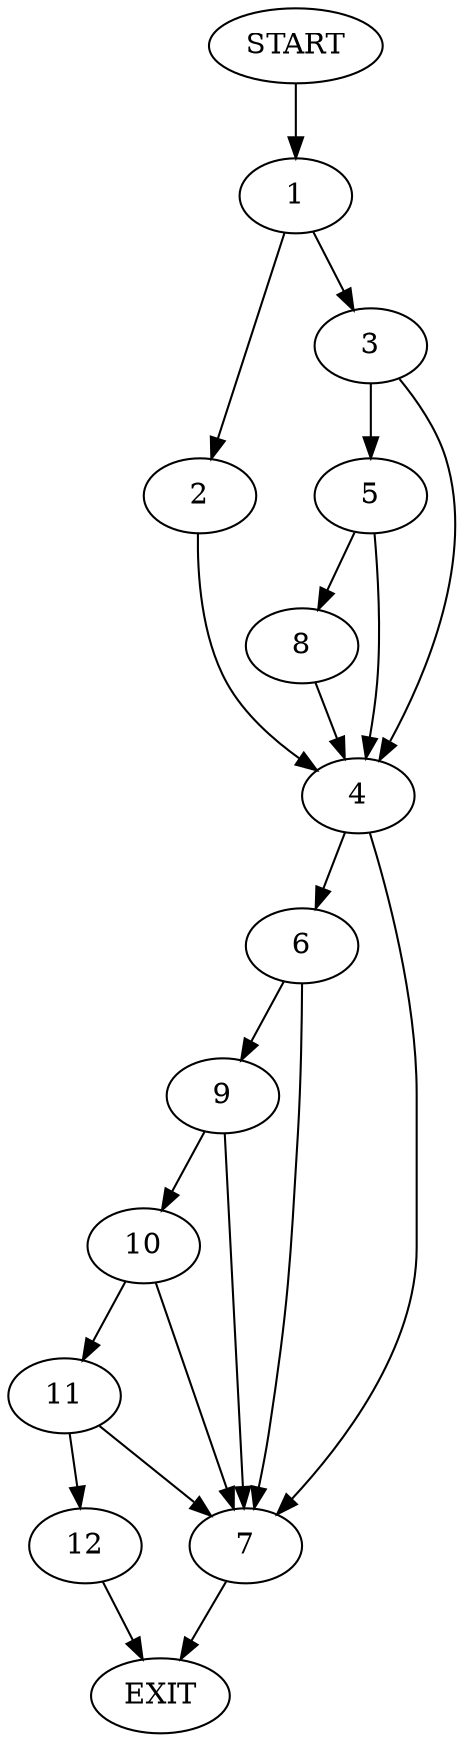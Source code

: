digraph {
0 [label="START"]
13 [label="EXIT"]
0 -> 1
1 -> 2
1 -> 3
2 -> 4
3 -> 5
3 -> 4
4 -> 6
4 -> 7
5 -> 8
5 -> 4
8 -> 4
7 -> 13
6 -> 9
6 -> 7
9 -> 10
9 -> 7
10 -> 11
10 -> 7
11 -> 12
11 -> 7
12 -> 13
}
